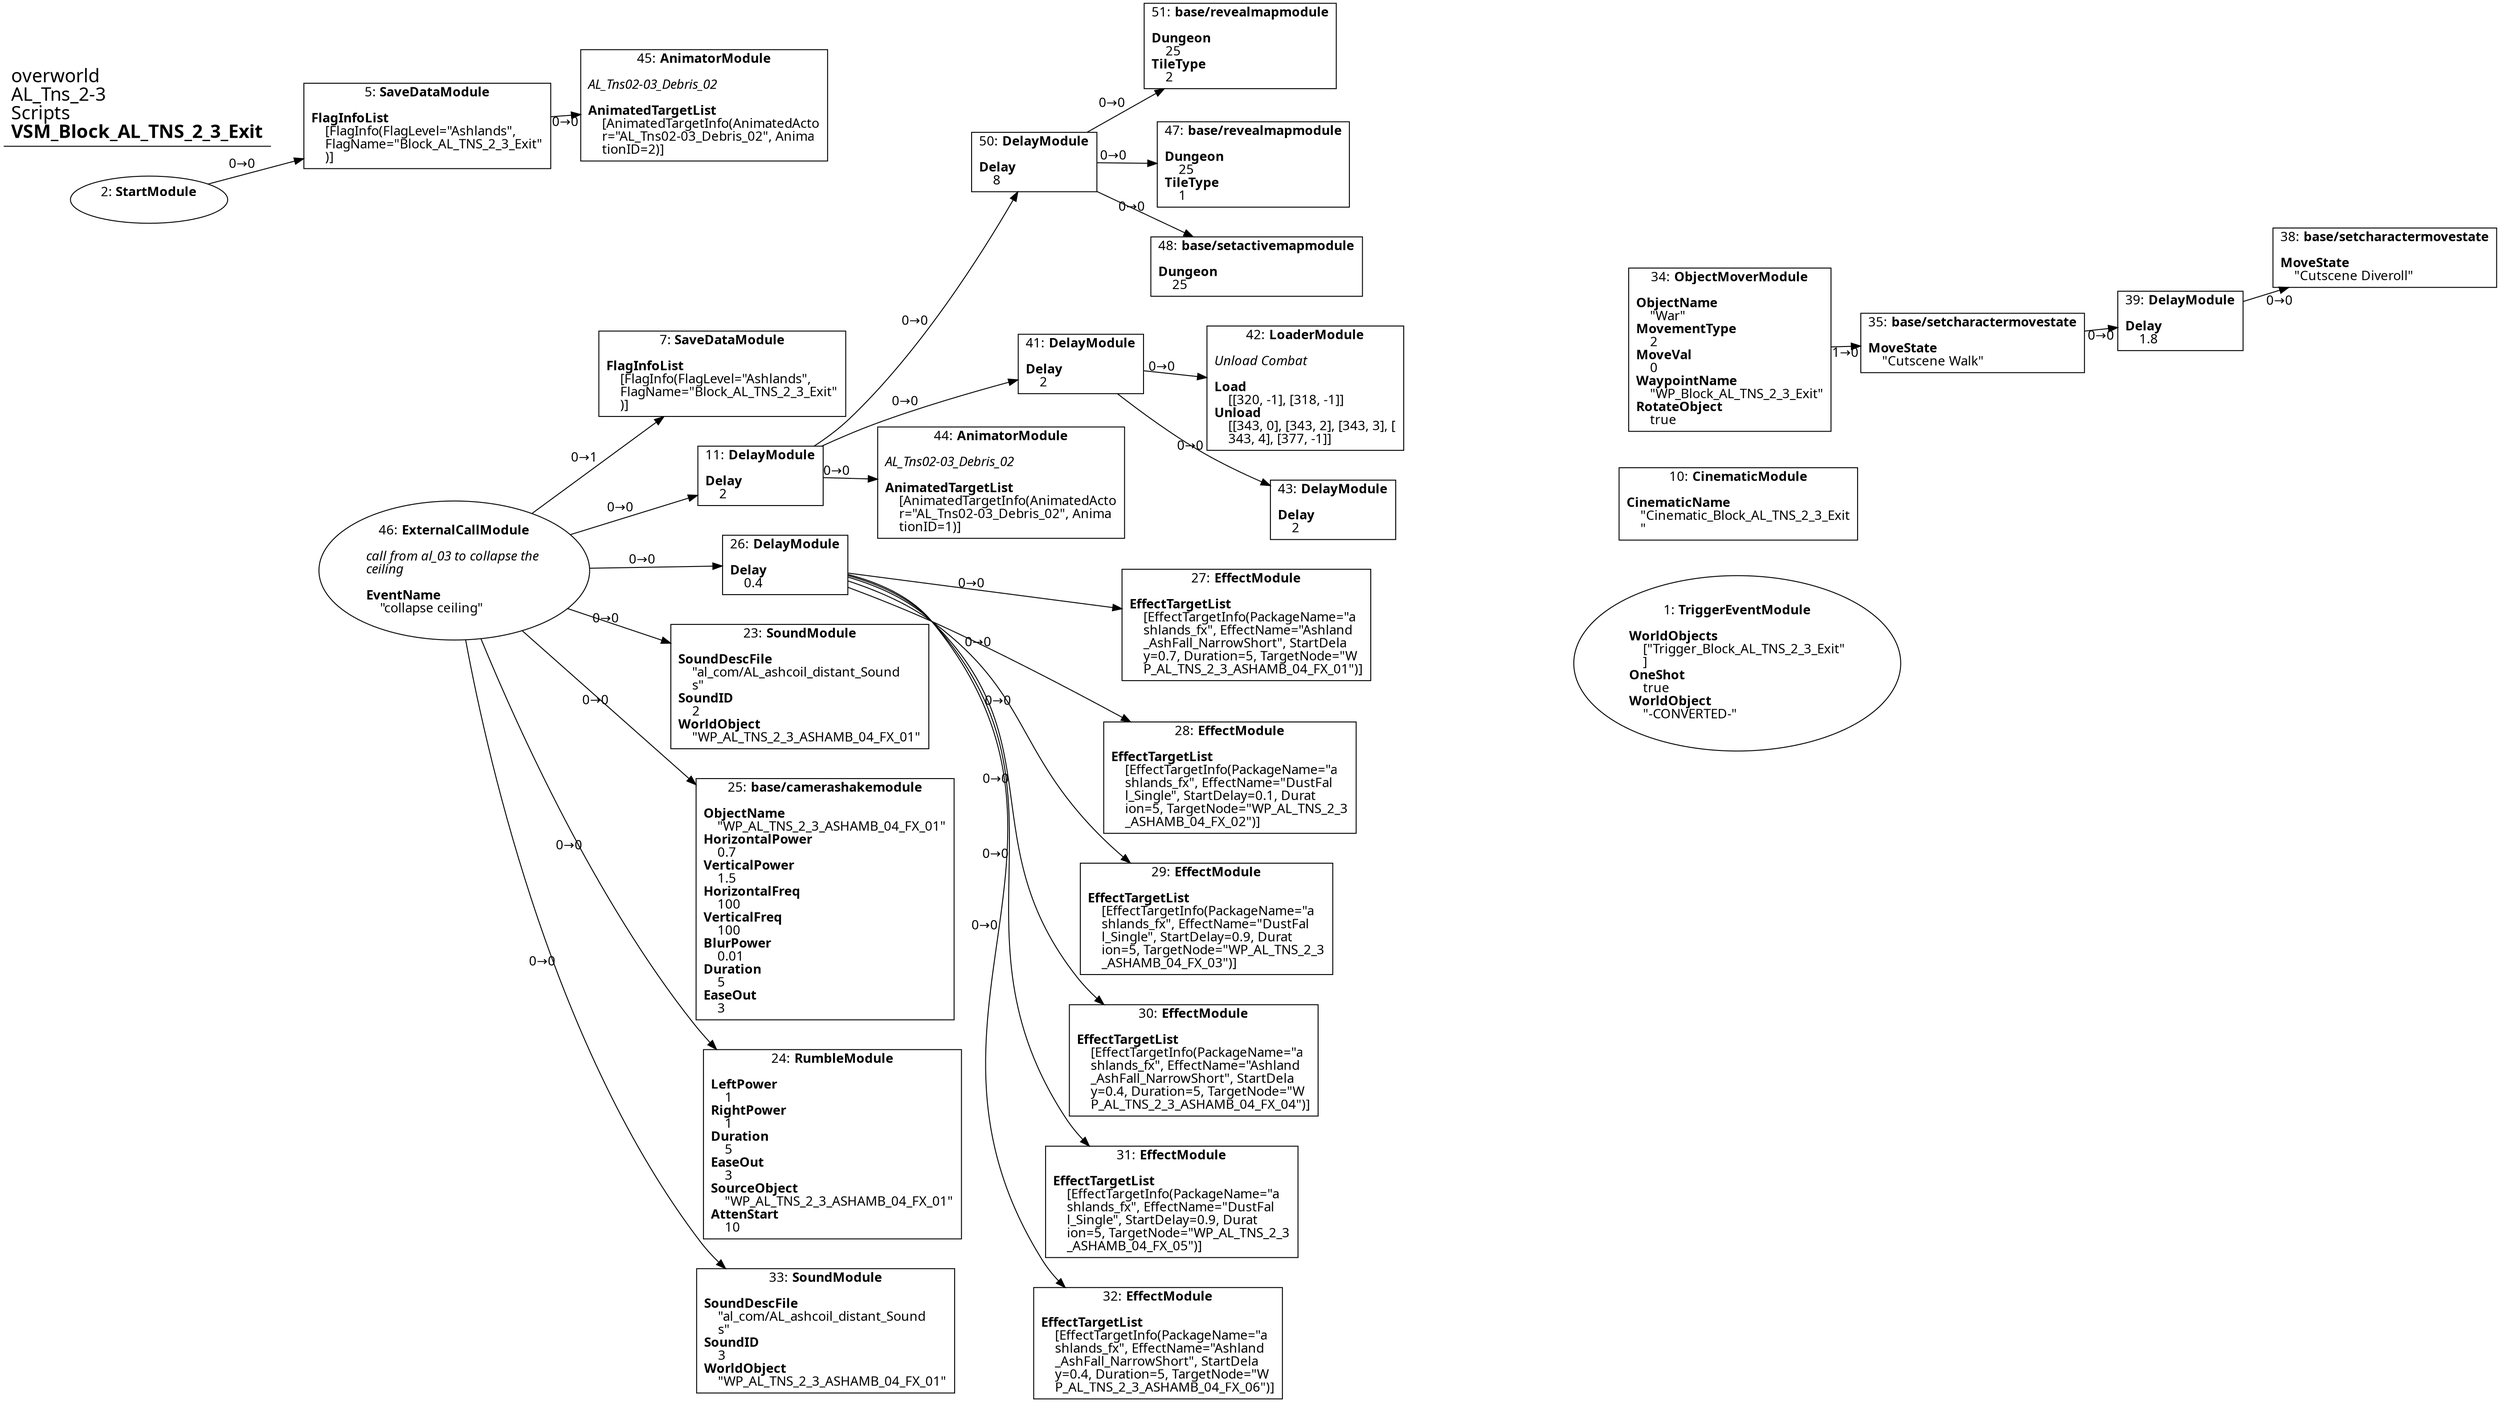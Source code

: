 digraph {
    layout = fdp;
    overlap = prism;
    sep = "+16";
    splines = spline;

    node [ shape = box ];

    graph [ fontname = "Segoe UI" ];
    node [ fontname = "Segoe UI" ];
    edge [ fontname = "Segoe UI" ];

    1 [ label = <1: <b>TriggerEventModule</b><br/><br/><b>WorldObjects</b><br align="left"/>    [&quot;Trigger_Block_AL_TNS_2_3_Exit&quot;<br align="left"/>    ]<br align="left"/><b>OneShot</b><br align="left"/>    true<br align="left"/><b>WorldObject</b><br align="left"/>    &quot;-CONVERTED-&quot;<br align="left"/>> ];
    1 [ shape = oval ]
    1 [ pos = "1.605,-0.164!" ];

    2 [ label = <2: <b>StartModule</b><br/><br/>> ];
    2 [ shape = oval ]
    2 [ pos = "-0.40300003,0.41400003!" ];
    2 -> 5 [ label = "0→0" ];

    5 [ label = <5: <b>SaveDataModule</b><br/><br/><b>FlagInfoList</b><br align="left"/>    [FlagInfo(FlagLevel=&quot;Ashlands&quot;, <br align="left"/>    FlagName=&quot;Block_AL_TNS_2_3_Exit&quot;<br align="left"/>    )]<br align="left"/>> ];
    5 [ pos = "-0.14500001,0.41400003!" ];
    5 -> 45 [ label = "0→0" ];

    7 [ label = <7: <b>SaveDataModule</b><br/><br/><b>FlagInfoList</b><br align="left"/>    [FlagInfo(FlagLevel=&quot;Ashlands&quot;, <br align="left"/>    FlagName=&quot;Block_AL_TNS_2_3_Exit&quot;<br align="left"/>    )]<br align="left"/>> ];
    7 [ pos = "0.467,0.017!" ];

    10 [ label = <10: <b>CinematicModule</b><br/><br/><b>CinematicName</b><br align="left"/>    &quot;Cinematic_Block_AL_TNS_2_3_Exit<br align="left"/>    &quot;<br align="left"/>> ];
    10 [ pos = "1.6120001,-0.027!" ];

    11 [ label = <11: <b>DelayModule</b><br/><br/><b>Delay</b><br align="left"/>    2<br align="left"/>> ];
    11 [ pos = "0.46800002,-0.132!" ];
    11 -> 41 [ label = "0→0" ];
    11 -> 44 [ label = "0→0" ];
    11 -> 50 [ label = "0→0" ];

    23 [ label = <23: <b>SoundModule</b><br/><br/><b>SoundDescFile</b><br align="left"/>    &quot;al_com/AL_ashcoil_distant_Sound<br align="left"/>    s&quot;<br align="left"/><b>SoundID</b><br align="left"/>    2<br align="left"/><b>WorldObject</b><br align="left"/>    &quot;WP_AL_TNS_2_3_ASHAMB_04_FX_01&quot;<br align="left"/>> ];
    23 [ pos = "0.467,-0.509!" ];

    24 [ label = <24: <b>RumbleModule</b><br/><br/><b>LeftPower</b><br align="left"/>    1<br align="left"/><b>RightPower</b><br align="left"/>    1<br align="left"/><b>Duration</b><br align="left"/>    5<br align="left"/><b>EaseOut</b><br align="left"/>    3<br align="left"/><b>SourceObject</b><br align="left"/>    &quot;WP_AL_TNS_2_3_ASHAMB_04_FX_01&quot;<br align="left"/><b>AttenStart</b><br align="left"/>    10<br align="left"/>> ];
    24 [ pos = "0.46500003,-0.71800005!" ];

    25 [ label = <25: <b>base/camerashakemodule</b><br/><br/><b>ObjectName</b><br align="left"/>    &quot;WP_AL_TNS_2_3_ASHAMB_04_FX_01&quot;<br align="left"/><b>HorizontalPower</b><br align="left"/>    0.7<br align="left"/><b>VerticalPower</b><br align="left"/>    1.5<br align="left"/><b>HorizontalFreq</b><br align="left"/>    100<br align="left"/><b>VerticalFreq</b><br align="left"/>    100<br align="left"/><b>BlurPower</b><br align="left"/>    0.01<br align="left"/><b>Duration</b><br align="left"/>    5<br align="left"/><b>EaseOut</b><br align="left"/>    3<br align="left"/>> ];
    25 [ pos = "0.46400002,-0.63900006!" ];

    26 [ label = <26: <b>DelayModule</b><br/><br/><b>Delay</b><br align="left"/>    0.4<br align="left"/>> ];
    26 [ pos = "0.46800002,-0.335!" ];
    26 -> 30 [ label = "0→0" ];
    26 -> 29 [ label = "0→0" ];
    26 -> 28 [ label = "0→0" ];
    26 -> 27 [ label = "0→0" ];
    26 -> 31 [ label = "0→0" ];
    26 -> 32 [ label = "0→0" ];

    27 [ label = <27: <b>EffectModule</b><br/><br/><b>EffectTargetList</b><br align="left"/>    [EffectTargetInfo(PackageName=&quot;a<br align="left"/>    shlands_fx&quot;, EffectName=&quot;Ashland<br align="left"/>    _AshFall_NarrowShort&quot;, StartDela<br align="left"/>    y=0.7, Duration=5, TargetNode=&quot;W<br align="left"/>    P_AL_TNS_2_3_ASHAMB_04_FX_01&quot;)]<br align="left"/>> ];
    27 [ pos = "0.8880001,-0.335!" ];

    28 [ label = <28: <b>EffectModule</b><br/><br/><b>EffectTargetList</b><br align="left"/>    [EffectTargetInfo(PackageName=&quot;a<br align="left"/>    shlands_fx&quot;, EffectName=&quot;DustFal<br align="left"/>    l_Single&quot;, StartDelay=0.1, Durat<br align="left"/>    ion=5, TargetNode=&quot;WP_AL_TNS_2_3<br align="left"/>    _ASHAMB_04_FX_02&quot;)]<br align="left"/>> ];
    28 [ pos = "0.887,-0.43800002!" ];

    29 [ label = <29: <b>EffectModule</b><br/><br/><b>EffectTargetList</b><br align="left"/>    [EffectTargetInfo(PackageName=&quot;a<br align="left"/>    shlands_fx&quot;, EffectName=&quot;DustFal<br align="left"/>    l_Single&quot;, StartDelay=0.9, Durat<br align="left"/>    ion=5, TargetNode=&quot;WP_AL_TNS_2_3<br align="left"/>    _ASHAMB_04_FX_03&quot;)]<br align="left"/>> ];
    29 [ pos = "0.88600004,-0.54300004!" ];

    30 [ label = <30: <b>EffectModule</b><br/><br/><b>EffectTargetList</b><br align="left"/>    [EffectTargetInfo(PackageName=&quot;a<br align="left"/>    shlands_fx&quot;, EffectName=&quot;Ashland<br align="left"/>    _AshFall_NarrowShort&quot;, StartDela<br align="left"/>    y=0.4, Duration=5, TargetNode=&quot;W<br align="left"/>    P_AL_TNS_2_3_ASHAMB_04_FX_04&quot;)]<br align="left"/>> ];
    30 [ pos = "0.887,-0.65000004!" ];

    31 [ label = <31: <b>EffectModule</b><br/><br/><b>EffectTargetList</b><br align="left"/>    [EffectTargetInfo(PackageName=&quot;a<br align="left"/>    shlands_fx&quot;, EffectName=&quot;DustFal<br align="left"/>    l_Single&quot;, StartDelay=0.9, Durat<br align="left"/>    ion=5, TargetNode=&quot;WP_AL_TNS_2_3<br align="left"/>    _ASHAMB_04_FX_05&quot;)]<br align="left"/>> ];
    31 [ pos = "0.88500005,-0.758!" ];

    32 [ label = <32: <b>EffectModule</b><br/><br/><b>EffectTargetList</b><br align="left"/>    [EffectTargetInfo(PackageName=&quot;a<br align="left"/>    shlands_fx&quot;, EffectName=&quot;Ashland<br align="left"/>    _AshFall_NarrowShort&quot;, StartDela<br align="left"/>    y=0.4, Duration=5, TargetNode=&quot;W<br align="left"/>    P_AL_TNS_2_3_ASHAMB_04_FX_06&quot;)]<br align="left"/>> ];
    32 [ pos = "0.88600004,-0.86600006!" ];

    33 [ label = <33: <b>SoundModule</b><br/><br/><b>SoundDescFile</b><br align="left"/>    &quot;al_com/AL_ashcoil_distant_Sound<br align="left"/>    s&quot;<br align="left"/><b>SoundID</b><br align="left"/>    3<br align="left"/><b>WorldObject</b><br align="left"/>    &quot;WP_AL_TNS_2_3_ASHAMB_04_FX_01&quot;<br align="left"/>> ];
    33 [ pos = "0.46300003,-0.776!" ];

    34 [ label = <34: <b>ObjectMoverModule</b><br/><br/><b>ObjectName</b><br align="left"/>    &quot;War&quot;<br align="left"/><b>MovementType</b><br align="left"/>    2<br align="left"/><b>MoveVal</b><br align="left"/>    0<br align="left"/><b>WaypointName</b><br align="left"/>    &quot;WP_Block_AL_TNS_2_3_Exit&quot;<br align="left"/><b>RotateObject</b><br align="left"/>    true<br align="left"/>> ];
    34 [ pos = "1.613,0.14500001!" ];
    34 -> 35 [ label = "1→0" ];

    35 [ label = <35: <b>base/setcharactermovestate</b><br/><br/><b>MoveState</b><br align="left"/>    &quot;Cutscene Walk&quot;<br align="left"/>> ];
    35 [ pos = "1.8600001,0.157!" ];
    35 -> 39 [ label = "0→0" ];

    38 [ label = <38: <b>base/setcharactermovestate</b><br/><br/><b>MoveState</b><br align="left"/>    &quot;Cutscene Diveroll&quot;<br align="left"/>> ];
    38 [ pos = "2.427,0.279!" ];

    39 [ label = <39: <b>DelayModule</b><br/><br/><b>Delay</b><br align="left"/>    1.8<br align="left"/>> ];
    39 [ pos = "2.1920002,0.20700002!" ];
    39 -> 38 [ label = "0→0" ];

    41 [ label = <41: <b>DelayModule</b><br/><br/><b>Delay</b><br align="left"/>    2<br align="left"/>> ];
    41 [ pos = "0.80600005,0.136!" ];
    41 -> 42 [ label = "0→0" ];
    41 -> 43 [ label = "0→0" ];

    42 [ label = <42: <b>LoaderModule</b><br/><br/><i>Unload Combat<br align="left"/></i><br align="left"/><b>Load</b><br align="left"/>    [[320, -1], [318, -1]]<br align="left"/><b>Unload</b><br align="left"/>    [[343, 0], [343, 2], [343, 3], [<br align="left"/>    343, 4], [377, -1]]<br align="left"/>> ];
    42 [ pos = "1.0400001,0.136!" ];

    43 [ label = <43: <b>DelayModule</b><br/><br/><b>Delay</b><br align="left"/>    2<br align="left"/>> ];
    43 [ pos = "1.047,0.05!" ];

    44 [ label = <44: <b>AnimatorModule</b><br/><br/><i>AL_Tns02-03_Debris_02<br align="left"/></i><br align="left"/><b>AnimatedTargetList</b><br align="left"/>    [AnimatedTargetInfo(AnimatedActo<br align="left"/>    r=&quot;AL_Tns02-03_Debris_02&quot;, Anima<br align="left"/>    tionID=1)]<br align="left"/>> ];
    44 [ pos = "0.758,-0.132!" ];

    45 [ label = <45: <b>AnimatorModule</b><br/><br/><i>AL_Tns02-03_Debris_02<br align="left"/></i><br align="left"/><b>AnimatedTargetList</b><br align="left"/>    [AnimatedTargetInfo(AnimatedActo<br align="left"/>    r=&quot;AL_Tns02-03_Debris_02&quot;, Anima<br align="left"/>    tionID=2)]<br align="left"/>> ];
    45 [ pos = "0.185,0.41400003!" ];

    46 [ label = <46: <b>ExternalCallModule</b><br/><br/><i>call from al_03 to collapse the <br align="left"/>ceiling<br align="left"/></i><br align="left"/><b>EventName</b><br align="left"/>    &quot;collapse ceiling&quot;<br align="left"/>> ];
    46 [ shape = oval ]
    46 [ pos = "0.019000001,-0.21300001!" ];
    46 -> 7 [ label = "0→1" ];
    46 -> 11 [ label = "0→0" ];
    46 -> 26 [ label = "0→0" ];
    46 -> 23 [ label = "0→0" ];
    46 -> 25 [ label = "0→0" ];
    46 -> 24 [ label = "0→0" ];
    46 -> 33 [ label = "0→0" ];

    47 [ label = <47: <b>base/revealmapmodule</b><br/><br/><b>Dungeon</b><br align="left"/>    25<br align="left"/><b>TileType</b><br align="left"/>    1<br align="left"/>> ];
    47 [ pos = "1.003,0.34600002!" ];

    48 [ label = <48: <b>base/setactivemapmodule</b><br/><br/><b>Dungeon</b><br align="left"/>    25<br align="left"/>> ];
    48 [ pos = "1.003,0.27400002!" ];

    50 [ label = <50: <b>DelayModule</b><br/><br/><b>Delay</b><br align="left"/>    8<br align="left"/>> ];
    50 [ pos = "0.80500007,0.34600002!" ];
    50 -> 47 [ label = "0→0" ];
    50 -> 48 [ label = "0→0" ];
    50 -> 51 [ label = "0→0" ];

    51 [ label = <51: <b>base/revealmapmodule</b><br/><br/><b>Dungeon</b><br align="left"/>    25<br align="left"/><b>TileType</b><br align="left"/>    2<br align="left"/>> ];
    51 [ pos = "1.006,0.42200002!" ];

    title [ pos = "-0.404,0.423!" ];
    title [ shape = underline ];
    title [ label = <<font point-size="20">overworld<br align="left"/>AL_Tns_2-3<br align="left"/>Scripts<br align="left"/><b>VSM_Block_AL_TNS_2_3_Exit</b><br align="left"/></font>> ];
}
